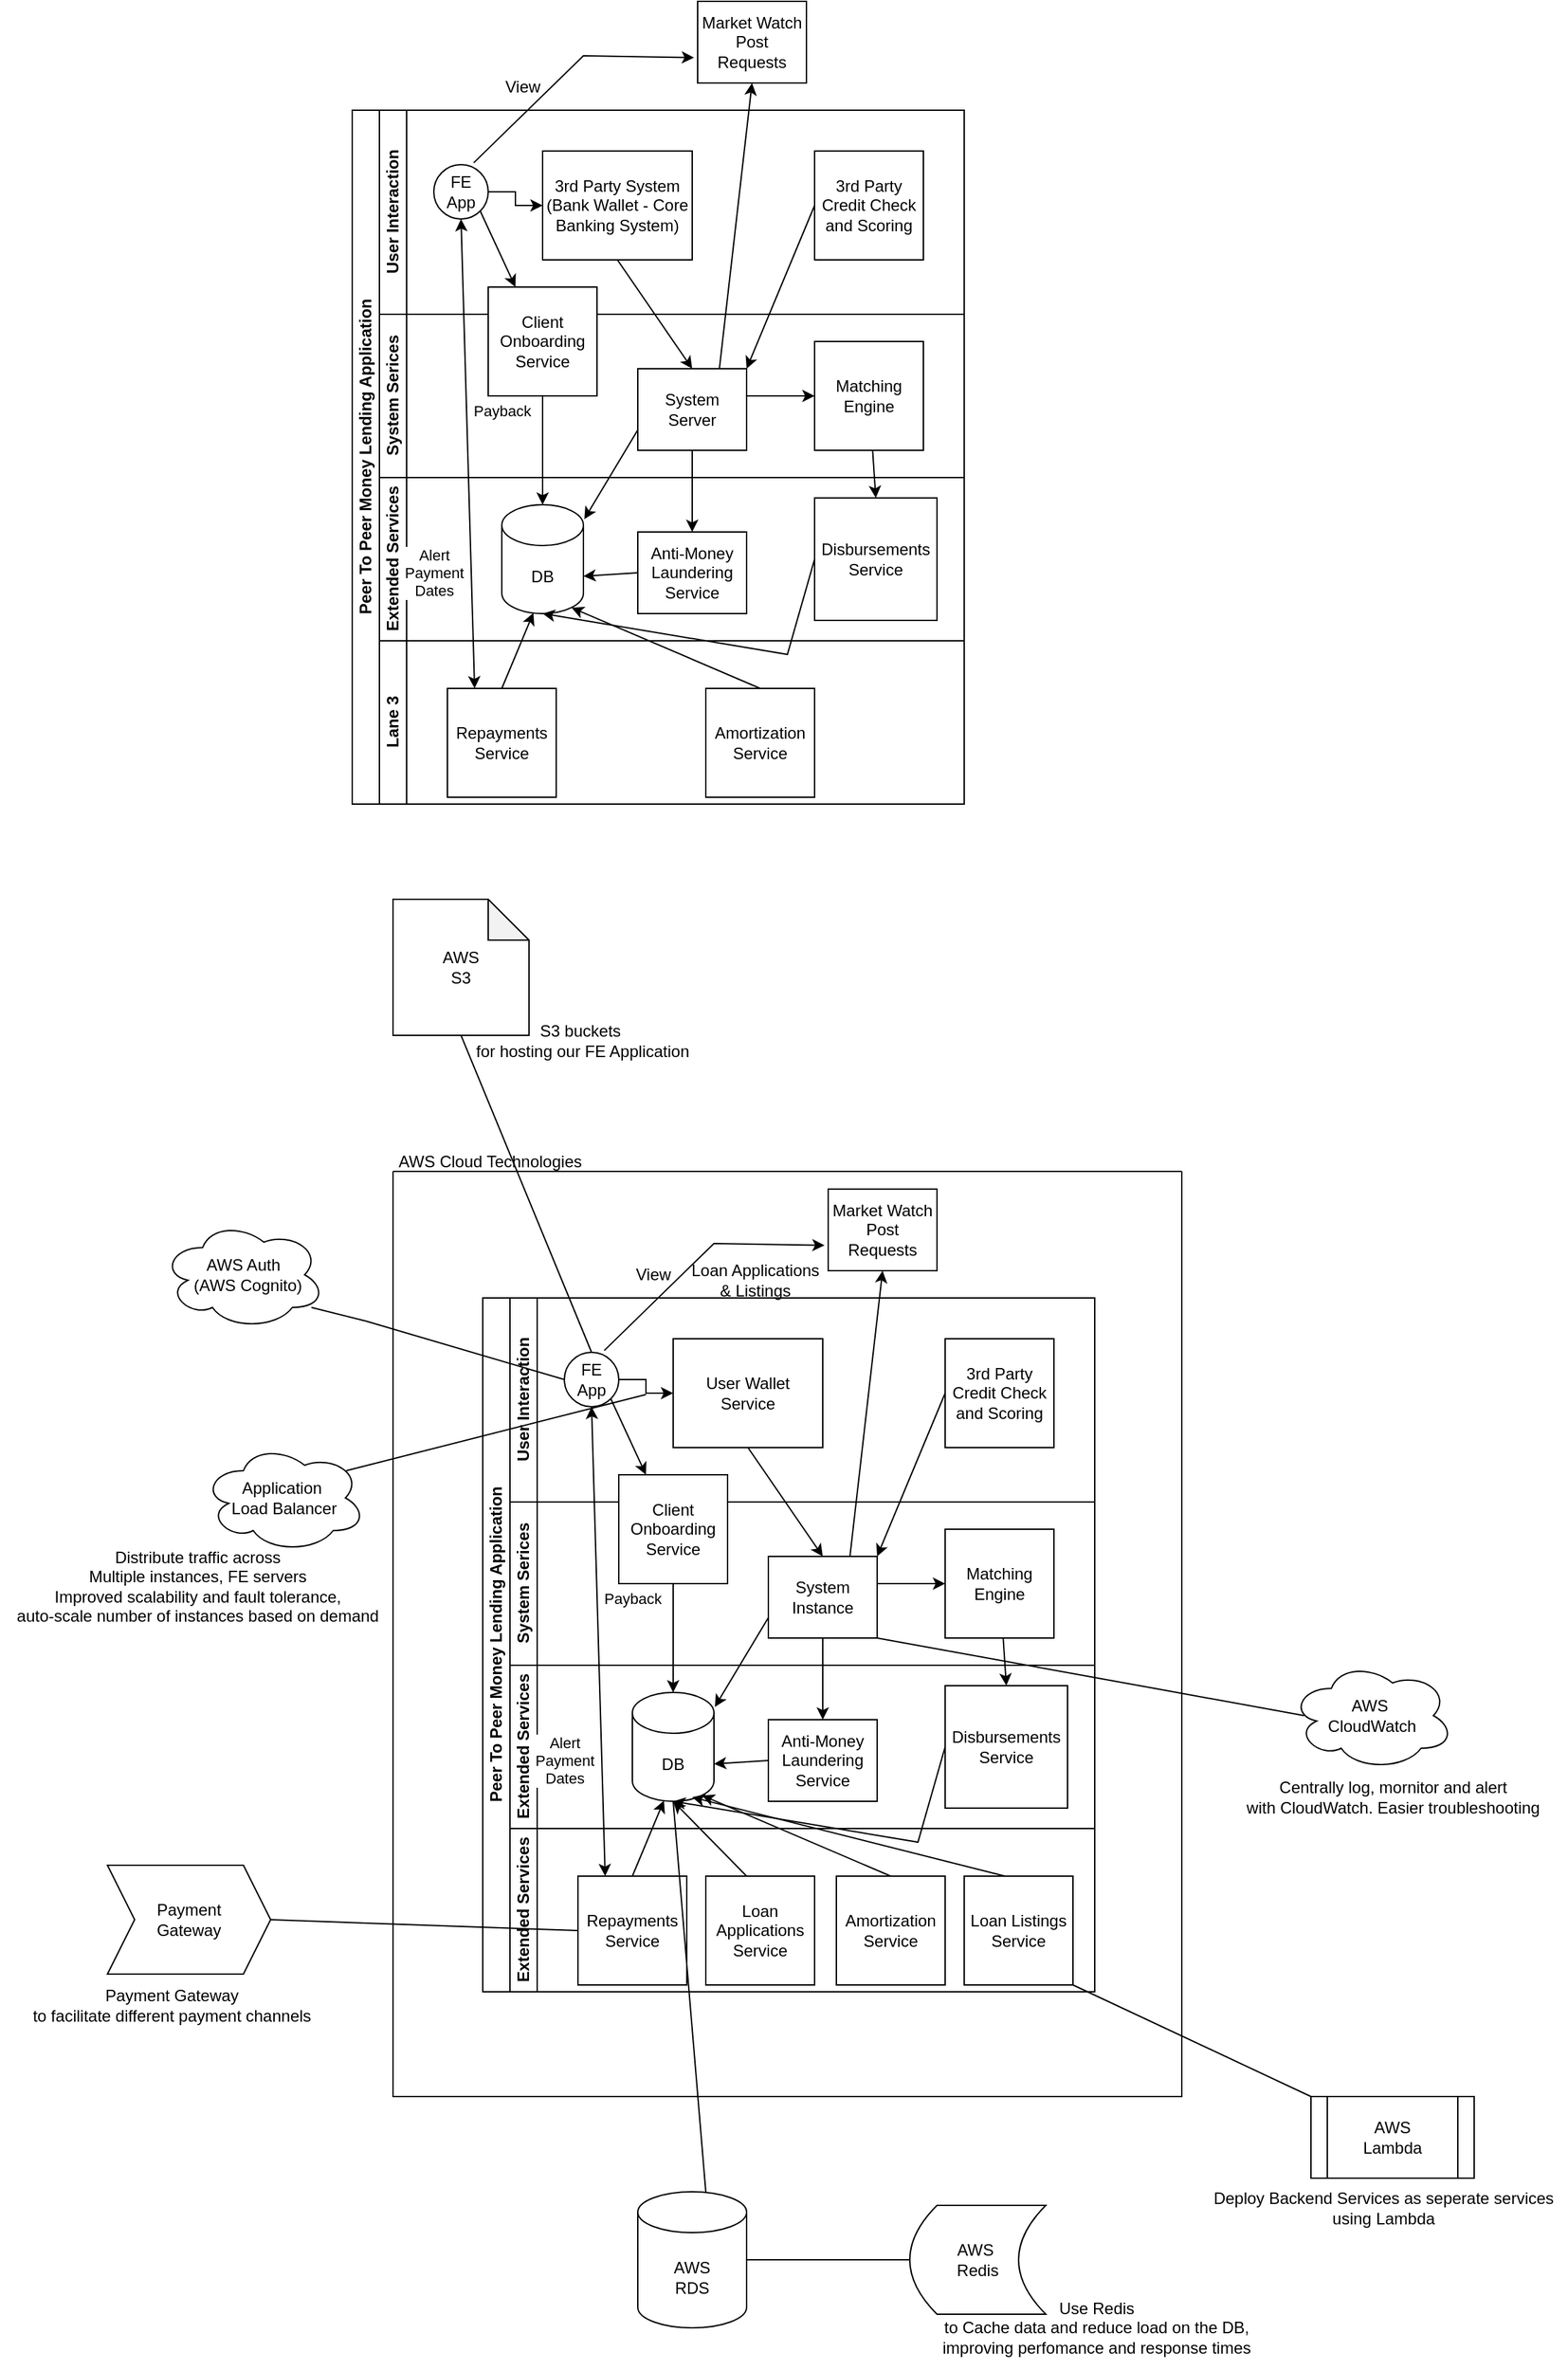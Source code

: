 <mxfile version="21.5.2" type="github">
  <diagram id="prtHgNgQTEPvFCAcTncT" name="Page-1">
    <mxGraphModel dx="1917" dy="641" grid="1" gridSize="10" guides="1" tooltips="1" connect="1" arrows="1" fold="1" page="1" pageScale="1" pageWidth="827" pageHeight="1169" math="0" shadow="0">
      <root>
        <mxCell id="0" />
        <mxCell id="1" parent="0" />
        <mxCell id="dNxyNK7c78bLwvsdeMH5-19" value="Peer To Peer Money Lending Application" style="swimlane;html=1;childLayout=stackLayout;resizeParent=1;resizeParentMax=0;horizontal=0;startSize=20;horizontalStack=0;" parent="1" vertex="1">
          <mxGeometry x="120" y="120" width="450" height="510" as="geometry" />
        </mxCell>
        <mxCell id="dNxyNK7c78bLwvsdeMH5-20" value="User Interaction" style="swimlane;html=1;startSize=20;horizontal=0;" parent="dNxyNK7c78bLwvsdeMH5-19" vertex="1">
          <mxGeometry x="20" width="430" height="150" as="geometry">
            <mxRectangle x="20" width="430" height="30" as="alternateBounds" />
          </mxGeometry>
        </mxCell>
        <mxCell id="dNxyNK7c78bLwvsdeMH5-25" value="" style="edgeStyle=orthogonalEdgeStyle;rounded=0;orthogonalLoop=1;jettySize=auto;html=1;" parent="dNxyNK7c78bLwvsdeMH5-20" source="dNxyNK7c78bLwvsdeMH5-23" target="dNxyNK7c78bLwvsdeMH5-24" edge="1">
          <mxGeometry relative="1" as="geometry" />
        </mxCell>
        <mxCell id="dNxyNK7c78bLwvsdeMH5-23" value="FE&lt;br&gt;App" style="ellipse;whiteSpace=wrap;html=1;" parent="dNxyNK7c78bLwvsdeMH5-20" vertex="1">
          <mxGeometry x="40" y="40" width="40" height="40" as="geometry" />
        </mxCell>
        <mxCell id="dNxyNK7c78bLwvsdeMH5-24" value="3rd Party System (Bank Wallet - Core Banking System)" style="rounded=0;whiteSpace=wrap;html=1;fontFamily=Helvetica;fontSize=12;fontColor=#000000;align=center;" parent="dNxyNK7c78bLwvsdeMH5-20" vertex="1">
          <mxGeometry x="120" y="30" width="110" height="80" as="geometry" />
        </mxCell>
        <mxCell id="m8UpaGy_HR4XhSaPoXqb-14" value="3rd Party Credit Check and Scoring" style="whiteSpace=wrap;html=1;aspect=fixed;" vertex="1" parent="dNxyNK7c78bLwvsdeMH5-20">
          <mxGeometry x="320" y="30" width="80" height="80" as="geometry" />
        </mxCell>
        <mxCell id="dNxyNK7c78bLwvsdeMH5-21" value="System Serices" style="swimlane;html=1;startSize=20;horizontal=0;" parent="dNxyNK7c78bLwvsdeMH5-19" vertex="1">
          <mxGeometry x="20" y="150" width="430" height="120" as="geometry" />
        </mxCell>
        <mxCell id="dNxyNK7c78bLwvsdeMH5-26" value="System Server" style="rounded=0;whiteSpace=wrap;html=1;fontFamily=Helvetica;fontSize=12;fontColor=#000000;align=center;" parent="dNxyNK7c78bLwvsdeMH5-21" vertex="1">
          <mxGeometry x="190" y="40" width="80" height="60" as="geometry" />
        </mxCell>
        <mxCell id="m8UpaGy_HR4XhSaPoXqb-17" value="Matching Engine" style="whiteSpace=wrap;html=1;aspect=fixed;" vertex="1" parent="dNxyNK7c78bLwvsdeMH5-21">
          <mxGeometry x="320" y="20" width="80" height="80" as="geometry" />
        </mxCell>
        <mxCell id="m8UpaGy_HR4XhSaPoXqb-18" value="" style="endArrow=classic;html=1;rounded=0;entryX=0;entryY=0.5;entryDx=0;entryDy=0;" edge="1" parent="dNxyNK7c78bLwvsdeMH5-21" target="m8UpaGy_HR4XhSaPoXqb-17">
          <mxGeometry width="50" height="50" relative="1" as="geometry">
            <mxPoint x="270" y="60" as="sourcePoint" />
            <mxPoint x="320" y="10" as="targetPoint" />
          </mxGeometry>
        </mxCell>
        <mxCell id="m8UpaGy_HR4XhSaPoXqb-35" value="Client Onboarding&lt;br&gt;Service" style="whiteSpace=wrap;html=1;aspect=fixed;" vertex="1" parent="dNxyNK7c78bLwvsdeMH5-21">
          <mxGeometry x="80" y="-20" width="80" height="80" as="geometry" />
        </mxCell>
        <mxCell id="m8UpaGy_HR4XhSaPoXqb-1" value="Extended Services" style="swimlane;html=1;startSize=20;horizontal=0;" vertex="1" parent="dNxyNK7c78bLwvsdeMH5-19">
          <mxGeometry x="20" y="270" width="430" height="120" as="geometry" />
        </mxCell>
        <mxCell id="m8UpaGy_HR4XhSaPoXqb-3" value="Anti-Money Laundering Service" style="rounded=0;whiteSpace=wrap;html=1;fontFamily=Helvetica;fontSize=12;fontColor=#000000;align=center;" vertex="1" parent="m8UpaGy_HR4XhSaPoXqb-1">
          <mxGeometry x="190" y="40" width="80" height="60" as="geometry" />
        </mxCell>
        <mxCell id="m8UpaGy_HR4XhSaPoXqb-12" value="DB" style="shape=cylinder3;whiteSpace=wrap;html=1;boundedLbl=1;backgroundOutline=1;size=15;" vertex="1" parent="m8UpaGy_HR4XhSaPoXqb-1">
          <mxGeometry x="90" y="20" width="60" height="80" as="geometry" />
        </mxCell>
        <mxCell id="m8UpaGy_HR4XhSaPoXqb-22" value="Disbursements&lt;br&gt;Service" style="whiteSpace=wrap;html=1;aspect=fixed;" vertex="1" parent="m8UpaGy_HR4XhSaPoXqb-1">
          <mxGeometry x="320" y="15" width="90" height="90" as="geometry" />
        </mxCell>
        <mxCell id="m8UpaGy_HR4XhSaPoXqb-26" value="" style="endArrow=classic;html=1;rounded=0;exitX=0;exitY=0.5;exitDx=0;exitDy=0;entryX=1;entryY=0;entryDx=0;entryDy=52.5;entryPerimeter=0;" edge="1" parent="m8UpaGy_HR4XhSaPoXqb-1" source="m8UpaGy_HR4XhSaPoXqb-3" target="m8UpaGy_HR4XhSaPoXqb-12">
          <mxGeometry width="50" height="50" relative="1" as="geometry">
            <mxPoint x="120" as="sourcePoint" />
            <mxPoint x="170" y="-50" as="targetPoint" />
          </mxGeometry>
        </mxCell>
        <mxCell id="m8UpaGy_HR4XhSaPoXqb-27" value="" style="endArrow=classic;html=1;rounded=0;exitX=0;exitY=0.5;exitDx=0;exitDy=0;entryX=0.5;entryY=1;entryDx=0;entryDy=0;entryPerimeter=0;" edge="1" parent="m8UpaGy_HR4XhSaPoXqb-1" source="m8UpaGy_HR4XhSaPoXqb-22" target="m8UpaGy_HR4XhSaPoXqb-12">
          <mxGeometry width="50" height="50" relative="1" as="geometry">
            <mxPoint x="370" y="180" as="sourcePoint" />
            <mxPoint x="420" y="130" as="targetPoint" />
            <Array as="points">
              <mxPoint x="300" y="130" />
            </Array>
          </mxGeometry>
        </mxCell>
        <mxCell id="dNxyNK7c78bLwvsdeMH5-22" value="Lane 3" style="swimlane;html=1;startSize=20;horizontal=0;" parent="dNxyNK7c78bLwvsdeMH5-19" vertex="1">
          <mxGeometry x="20" y="390" width="430" height="120" as="geometry" />
        </mxCell>
        <mxCell id="m8UpaGy_HR4XhSaPoXqb-24" value="Amortization&lt;br&gt;Service" style="whiteSpace=wrap;html=1;aspect=fixed;" vertex="1" parent="dNxyNK7c78bLwvsdeMH5-22">
          <mxGeometry x="240" y="35" width="80" height="80" as="geometry" />
        </mxCell>
        <mxCell id="m8UpaGy_HR4XhSaPoXqb-29" value="Repayments&lt;br&gt;Service" style="whiteSpace=wrap;html=1;aspect=fixed;" vertex="1" parent="dNxyNK7c78bLwvsdeMH5-22">
          <mxGeometry x="50" y="35" width="80" height="80" as="geometry" />
        </mxCell>
        <mxCell id="m8UpaGy_HR4XhSaPoXqb-13" value="" style="endArrow=classic;html=1;rounded=0;exitX=0;exitY=0.75;exitDx=0;exitDy=0;entryX=1.011;entryY=0.133;entryDx=0;entryDy=0;entryPerimeter=0;" edge="1" parent="dNxyNK7c78bLwvsdeMH5-19" source="dNxyNK7c78bLwvsdeMH5-26" target="m8UpaGy_HR4XhSaPoXqb-12">
          <mxGeometry width="50" height="50" relative="1" as="geometry">
            <mxPoint x="280" y="350" as="sourcePoint" />
            <mxPoint x="330" y="300" as="targetPoint" />
          </mxGeometry>
        </mxCell>
        <mxCell id="m8UpaGy_HR4XhSaPoXqb-15" value="" style="endArrow=classic;html=1;rounded=0;exitX=0;exitY=0.5;exitDx=0;exitDy=0;entryX=1;entryY=0;entryDx=0;entryDy=0;" edge="1" parent="dNxyNK7c78bLwvsdeMH5-19" source="m8UpaGy_HR4XhSaPoXqb-14" target="dNxyNK7c78bLwvsdeMH5-26">
          <mxGeometry width="50" height="50" relative="1" as="geometry">
            <mxPoint x="280" y="170" as="sourcePoint" />
            <mxPoint x="330" y="120" as="targetPoint" />
          </mxGeometry>
        </mxCell>
        <mxCell id="m8UpaGy_HR4XhSaPoXqb-20" value="" style="endArrow=classic;html=1;rounded=0;exitX=0.5;exitY=1;exitDx=0;exitDy=0;entryX=0.5;entryY=0;entryDx=0;entryDy=0;" edge="1" parent="dNxyNK7c78bLwvsdeMH5-19" source="dNxyNK7c78bLwvsdeMH5-24" target="dNxyNK7c78bLwvsdeMH5-26">
          <mxGeometry width="50" height="50" relative="1" as="geometry">
            <mxPoint x="130" y="220" as="sourcePoint" />
            <mxPoint x="180" y="170" as="targetPoint" />
          </mxGeometry>
        </mxCell>
        <mxCell id="m8UpaGy_HR4XhSaPoXqb-21" value="" style="endArrow=classic;html=1;rounded=0;exitX=0.5;exitY=1;exitDx=0;exitDy=0;entryX=0.5;entryY=0;entryDx=0;entryDy=0;" edge="1" parent="dNxyNK7c78bLwvsdeMH5-19" source="dNxyNK7c78bLwvsdeMH5-26" target="m8UpaGy_HR4XhSaPoXqb-3">
          <mxGeometry width="50" height="50" relative="1" as="geometry">
            <mxPoint x="140" y="270" as="sourcePoint" />
            <mxPoint x="190" y="220" as="targetPoint" />
          </mxGeometry>
        </mxCell>
        <mxCell id="m8UpaGy_HR4XhSaPoXqb-23" value="" style="endArrow=classic;html=1;rounded=0;entryX=0.5;entryY=0;entryDx=0;entryDy=0;" edge="1" parent="dNxyNK7c78bLwvsdeMH5-19" source="m8UpaGy_HR4XhSaPoXqb-17" target="m8UpaGy_HR4XhSaPoXqb-22">
          <mxGeometry width="50" height="50" relative="1" as="geometry">
            <mxPoint x="380" y="254" as="sourcePoint" />
            <mxPoint x="190" y="224" as="targetPoint" />
          </mxGeometry>
        </mxCell>
        <mxCell id="m8UpaGy_HR4XhSaPoXqb-25" value="" style="endArrow=classic;html=1;rounded=0;exitX=0.5;exitY=0;exitDx=0;exitDy=0;entryX=0.855;entryY=1;entryDx=0;entryDy=-4.35;entryPerimeter=0;" edge="1" parent="dNxyNK7c78bLwvsdeMH5-19" source="m8UpaGy_HR4XhSaPoXqb-24" target="m8UpaGy_HR4XhSaPoXqb-12">
          <mxGeometry width="50" height="50" relative="1" as="geometry">
            <mxPoint x="140" y="270" as="sourcePoint" />
            <mxPoint x="190" y="220" as="targetPoint" />
          </mxGeometry>
        </mxCell>
        <mxCell id="m8UpaGy_HR4XhSaPoXqb-30" value="" style="endArrow=classic;startArrow=classic;html=1;rounded=0;entryX=0.5;entryY=1;entryDx=0;entryDy=0;exitX=0.25;exitY=0;exitDx=0;exitDy=0;" edge="1" parent="dNxyNK7c78bLwvsdeMH5-19" source="m8UpaGy_HR4XhSaPoXqb-29" target="dNxyNK7c78bLwvsdeMH5-23">
          <mxGeometry width="50" height="50" relative="1" as="geometry">
            <mxPoint x="140" y="270" as="sourcePoint" />
            <mxPoint x="190" y="220" as="targetPoint" />
          </mxGeometry>
        </mxCell>
        <mxCell id="m8UpaGy_HR4XhSaPoXqb-33" value="Payback" style="edgeLabel;html=1;align=center;verticalAlign=middle;resizable=0;points=[];" vertex="1" connectable="0" parent="m8UpaGy_HR4XhSaPoXqb-30">
          <mxGeometry x="0.18" y="1" relative="1" as="geometry">
            <mxPoint x="27" y="-1" as="offset" />
          </mxGeometry>
        </mxCell>
        <mxCell id="m8UpaGy_HR4XhSaPoXqb-34" value="Alert&lt;br&gt;Payment&lt;br&gt;Dates" style="edgeLabel;html=1;align=center;verticalAlign=middle;resizable=0;points=[];" vertex="1" connectable="0" parent="m8UpaGy_HR4XhSaPoXqb-30">
          <mxGeometry x="0.037" relative="1" as="geometry">
            <mxPoint x="-25" y="94" as="offset" />
          </mxGeometry>
        </mxCell>
        <mxCell id="m8UpaGy_HR4XhSaPoXqb-31" value="" style="endArrow=classic;html=1;rounded=0;exitX=0.5;exitY=0;exitDx=0;exitDy=0;entryX=0.387;entryY=0.993;entryDx=0;entryDy=0;entryPerimeter=0;" edge="1" parent="dNxyNK7c78bLwvsdeMH5-19" source="m8UpaGy_HR4XhSaPoXqb-29" target="m8UpaGy_HR4XhSaPoXqb-12">
          <mxGeometry width="50" height="50" relative="1" as="geometry">
            <mxPoint x="140" y="270" as="sourcePoint" />
            <mxPoint x="130" y="380" as="targetPoint" />
          </mxGeometry>
        </mxCell>
        <mxCell id="m8UpaGy_HR4XhSaPoXqb-36" value="" style="endArrow=classic;html=1;rounded=0;entryX=0.5;entryY=0;entryDx=0;entryDy=0;entryPerimeter=0;exitX=0.5;exitY=1;exitDx=0;exitDy=0;" edge="1" parent="dNxyNK7c78bLwvsdeMH5-19" source="m8UpaGy_HR4XhSaPoXqb-35" target="m8UpaGy_HR4XhSaPoXqb-12">
          <mxGeometry width="50" height="50" relative="1" as="geometry">
            <mxPoint x="90" y="270" as="sourcePoint" />
            <mxPoint x="140" y="220" as="targetPoint" />
          </mxGeometry>
        </mxCell>
        <mxCell id="m8UpaGy_HR4XhSaPoXqb-37" value="" style="endArrow=classic;html=1;rounded=0;exitX=1;exitY=1;exitDx=0;exitDy=0;entryX=0.25;entryY=0;entryDx=0;entryDy=0;" edge="1" parent="dNxyNK7c78bLwvsdeMH5-19" source="dNxyNK7c78bLwvsdeMH5-23" target="m8UpaGy_HR4XhSaPoXqb-35">
          <mxGeometry width="50" height="50" relative="1" as="geometry">
            <mxPoint x="90" y="270" as="sourcePoint" />
            <mxPoint x="140" y="220" as="targetPoint" />
          </mxGeometry>
        </mxCell>
        <mxCell id="dNxyNK7c78bLwvsdeMH5-30" value="Market Watch&lt;br&gt;Post Requests" style="rounded=0;whiteSpace=wrap;html=1;fontFamily=Helvetica;fontSize=12;fontColor=#000000;align=center;" parent="1" vertex="1">
          <mxGeometry x="374" y="40" width="80" height="60" as="geometry" />
        </mxCell>
        <mxCell id="m8UpaGy_HR4XhSaPoXqb-10" value="" style="endArrow=classic;html=1;rounded=0;exitX=0.733;exitY=-0.033;exitDx=0;exitDy=0;exitPerimeter=0;entryX=-0.033;entryY=0.689;entryDx=0;entryDy=0;entryPerimeter=0;" edge="1" parent="1" source="dNxyNK7c78bLwvsdeMH5-23" target="dNxyNK7c78bLwvsdeMH5-30">
          <mxGeometry width="50" height="50" relative="1" as="geometry">
            <mxPoint x="410" y="300" as="sourcePoint" />
            <mxPoint x="460" y="250" as="targetPoint" />
            <Array as="points">
              <mxPoint x="290" y="80" />
            </Array>
          </mxGeometry>
        </mxCell>
        <mxCell id="m8UpaGy_HR4XhSaPoXqb-16" value="" style="endArrow=classic;html=1;rounded=0;exitX=0.75;exitY=0;exitDx=0;exitDy=0;entryX=0.5;entryY=1;entryDx=0;entryDy=0;" edge="1" parent="1" source="dNxyNK7c78bLwvsdeMH5-26" target="dNxyNK7c78bLwvsdeMH5-30">
          <mxGeometry width="50" height="50" relative="1" as="geometry">
            <mxPoint x="400" y="290" as="sourcePoint" />
            <mxPoint x="450" y="240" as="targetPoint" />
          </mxGeometry>
        </mxCell>
        <mxCell id="m8UpaGy_HR4XhSaPoXqb-32" value="View" style="text;html=1;align=center;verticalAlign=middle;resizable=0;points=[];autosize=1;strokeColor=none;fillColor=none;rotation=0;" vertex="1" parent="1">
          <mxGeometry x="220" y="88" width="50" height="30" as="geometry" />
        </mxCell>
        <mxCell id="m8UpaGy_HR4XhSaPoXqb-39" value="Peer To Peer Money Lending Application" style="swimlane;html=1;childLayout=stackLayout;resizeParent=1;resizeParentMax=0;horizontal=0;startSize=20;horizontalStack=0;" vertex="1" parent="1">
          <mxGeometry x="216" y="993" width="450" height="510" as="geometry" />
        </mxCell>
        <mxCell id="m8UpaGy_HR4XhSaPoXqb-40" value="User Interaction" style="swimlane;html=1;startSize=20;horizontal=0;" vertex="1" parent="m8UpaGy_HR4XhSaPoXqb-39">
          <mxGeometry x="20" width="430" height="150" as="geometry">
            <mxRectangle x="20" width="430" height="30" as="alternateBounds" />
          </mxGeometry>
        </mxCell>
        <mxCell id="m8UpaGy_HR4XhSaPoXqb-41" value="" style="edgeStyle=orthogonalEdgeStyle;rounded=0;orthogonalLoop=1;jettySize=auto;html=1;" edge="1" parent="m8UpaGy_HR4XhSaPoXqb-40" source="m8UpaGy_HR4XhSaPoXqb-42" target="m8UpaGy_HR4XhSaPoXqb-43">
          <mxGeometry relative="1" as="geometry" />
        </mxCell>
        <mxCell id="m8UpaGy_HR4XhSaPoXqb-42" value="FE&lt;br&gt;App" style="ellipse;whiteSpace=wrap;html=1;" vertex="1" parent="m8UpaGy_HR4XhSaPoXqb-40">
          <mxGeometry x="40" y="40" width="40" height="40" as="geometry" />
        </mxCell>
        <mxCell id="m8UpaGy_HR4XhSaPoXqb-43" value="User Wallet &lt;br&gt;Service" style="rounded=0;whiteSpace=wrap;html=1;fontFamily=Helvetica;fontSize=12;fontColor=#000000;align=center;" vertex="1" parent="m8UpaGy_HR4XhSaPoXqb-40">
          <mxGeometry x="120" y="30" width="110" height="80" as="geometry" />
        </mxCell>
        <mxCell id="m8UpaGy_HR4XhSaPoXqb-44" value="3rd Party Credit Check and Scoring" style="whiteSpace=wrap;html=1;aspect=fixed;" vertex="1" parent="m8UpaGy_HR4XhSaPoXqb-40">
          <mxGeometry x="320" y="30" width="80" height="80" as="geometry" />
        </mxCell>
        <mxCell id="m8UpaGy_HR4XhSaPoXqb-45" value="System Serices" style="swimlane;html=1;startSize=20;horizontal=0;" vertex="1" parent="m8UpaGy_HR4XhSaPoXqb-39">
          <mxGeometry x="20" y="150" width="430" height="120" as="geometry" />
        </mxCell>
        <mxCell id="m8UpaGy_HR4XhSaPoXqb-46" value="System Instance" style="rounded=0;whiteSpace=wrap;html=1;fontFamily=Helvetica;fontSize=12;fontColor=#000000;align=center;" vertex="1" parent="m8UpaGy_HR4XhSaPoXqb-45">
          <mxGeometry x="190" y="40" width="80" height="60" as="geometry" />
        </mxCell>
        <mxCell id="m8UpaGy_HR4XhSaPoXqb-47" value="Matching Engine" style="whiteSpace=wrap;html=1;aspect=fixed;" vertex="1" parent="m8UpaGy_HR4XhSaPoXqb-45">
          <mxGeometry x="320" y="20" width="80" height="80" as="geometry" />
        </mxCell>
        <mxCell id="m8UpaGy_HR4XhSaPoXqb-48" value="" style="endArrow=classic;html=1;rounded=0;entryX=0;entryY=0.5;entryDx=0;entryDy=0;" edge="1" parent="m8UpaGy_HR4XhSaPoXqb-45" target="m8UpaGy_HR4XhSaPoXqb-47">
          <mxGeometry width="50" height="50" relative="1" as="geometry">
            <mxPoint x="270" y="60" as="sourcePoint" />
            <mxPoint x="320" y="10" as="targetPoint" />
          </mxGeometry>
        </mxCell>
        <mxCell id="m8UpaGy_HR4XhSaPoXqb-49" value="Client Onboarding&lt;br&gt;Service" style="whiteSpace=wrap;html=1;aspect=fixed;" vertex="1" parent="m8UpaGy_HR4XhSaPoXqb-45">
          <mxGeometry x="80" y="-20" width="80" height="80" as="geometry" />
        </mxCell>
        <mxCell id="m8UpaGy_HR4XhSaPoXqb-50" value="Extended Services" style="swimlane;html=1;startSize=20;horizontal=0;" vertex="1" parent="m8UpaGy_HR4XhSaPoXqb-39">
          <mxGeometry x="20" y="270" width="430" height="120" as="geometry" />
        </mxCell>
        <mxCell id="m8UpaGy_HR4XhSaPoXqb-51" value="Anti-Money Laundering Service" style="rounded=0;whiteSpace=wrap;html=1;fontFamily=Helvetica;fontSize=12;fontColor=#000000;align=center;" vertex="1" parent="m8UpaGy_HR4XhSaPoXqb-50">
          <mxGeometry x="190" y="40" width="80" height="60" as="geometry" />
        </mxCell>
        <mxCell id="m8UpaGy_HR4XhSaPoXqb-52" value="DB" style="shape=cylinder3;whiteSpace=wrap;html=1;boundedLbl=1;backgroundOutline=1;size=15;" vertex="1" parent="m8UpaGy_HR4XhSaPoXqb-50">
          <mxGeometry x="90" y="20" width="60" height="80" as="geometry" />
        </mxCell>
        <mxCell id="m8UpaGy_HR4XhSaPoXqb-53" value="Disbursements&lt;br&gt;Service" style="whiteSpace=wrap;html=1;aspect=fixed;" vertex="1" parent="m8UpaGy_HR4XhSaPoXqb-50">
          <mxGeometry x="320" y="15" width="90" height="90" as="geometry" />
        </mxCell>
        <mxCell id="m8UpaGy_HR4XhSaPoXqb-54" value="" style="endArrow=classic;html=1;rounded=0;exitX=0;exitY=0.5;exitDx=0;exitDy=0;entryX=1;entryY=0;entryDx=0;entryDy=52.5;entryPerimeter=0;" edge="1" parent="m8UpaGy_HR4XhSaPoXqb-50" source="m8UpaGy_HR4XhSaPoXqb-51" target="m8UpaGy_HR4XhSaPoXqb-52">
          <mxGeometry width="50" height="50" relative="1" as="geometry">
            <mxPoint x="120" as="sourcePoint" />
            <mxPoint x="170" y="-50" as="targetPoint" />
          </mxGeometry>
        </mxCell>
        <mxCell id="m8UpaGy_HR4XhSaPoXqb-55" value="" style="endArrow=classic;html=1;rounded=0;exitX=0;exitY=0.5;exitDx=0;exitDy=0;entryX=0.5;entryY=1;entryDx=0;entryDy=0;entryPerimeter=0;" edge="1" parent="m8UpaGy_HR4XhSaPoXqb-50" source="m8UpaGy_HR4XhSaPoXqb-53" target="m8UpaGy_HR4XhSaPoXqb-52">
          <mxGeometry width="50" height="50" relative="1" as="geometry">
            <mxPoint x="370" y="180" as="sourcePoint" />
            <mxPoint x="420" y="130" as="targetPoint" />
            <Array as="points">
              <mxPoint x="300" y="130" />
            </Array>
          </mxGeometry>
        </mxCell>
        <mxCell id="m8UpaGy_HR4XhSaPoXqb-56" value="Extended Services" style="swimlane;html=1;startSize=20;horizontal=0;" vertex="1" parent="m8UpaGy_HR4XhSaPoXqb-39">
          <mxGeometry x="20" y="390" width="430" height="120" as="geometry" />
        </mxCell>
        <mxCell id="m8UpaGy_HR4XhSaPoXqb-57" value="Amortization&lt;br&gt;Service" style="whiteSpace=wrap;html=1;aspect=fixed;" vertex="1" parent="m8UpaGy_HR4XhSaPoXqb-56">
          <mxGeometry x="240" y="35" width="80" height="80" as="geometry" />
        </mxCell>
        <mxCell id="m8UpaGy_HR4XhSaPoXqb-58" value="Repayments&lt;br&gt;Service" style="whiteSpace=wrap;html=1;aspect=fixed;" vertex="1" parent="m8UpaGy_HR4XhSaPoXqb-56">
          <mxGeometry x="50" y="35" width="80" height="80" as="geometry" />
        </mxCell>
        <mxCell id="m8UpaGy_HR4XhSaPoXqb-59" value="" style="endArrow=classic;html=1;rounded=0;exitX=0;exitY=0.75;exitDx=0;exitDy=0;entryX=1.011;entryY=0.133;entryDx=0;entryDy=0;entryPerimeter=0;" edge="1" parent="m8UpaGy_HR4XhSaPoXqb-39" source="m8UpaGy_HR4XhSaPoXqb-46" target="m8UpaGy_HR4XhSaPoXqb-52">
          <mxGeometry width="50" height="50" relative="1" as="geometry">
            <mxPoint x="280" y="350" as="sourcePoint" />
            <mxPoint x="330" y="300" as="targetPoint" />
          </mxGeometry>
        </mxCell>
        <mxCell id="m8UpaGy_HR4XhSaPoXqb-60" value="" style="endArrow=classic;html=1;rounded=0;exitX=0;exitY=0.5;exitDx=0;exitDy=0;entryX=1;entryY=0;entryDx=0;entryDy=0;" edge="1" parent="m8UpaGy_HR4XhSaPoXqb-39" source="m8UpaGy_HR4XhSaPoXqb-44" target="m8UpaGy_HR4XhSaPoXqb-46">
          <mxGeometry width="50" height="50" relative="1" as="geometry">
            <mxPoint x="280" y="170" as="sourcePoint" />
            <mxPoint x="330" y="120" as="targetPoint" />
          </mxGeometry>
        </mxCell>
        <mxCell id="m8UpaGy_HR4XhSaPoXqb-61" value="" style="endArrow=classic;html=1;rounded=0;exitX=0.5;exitY=1;exitDx=0;exitDy=0;entryX=0.5;entryY=0;entryDx=0;entryDy=0;" edge="1" parent="m8UpaGy_HR4XhSaPoXqb-39" source="m8UpaGy_HR4XhSaPoXqb-43" target="m8UpaGy_HR4XhSaPoXqb-46">
          <mxGeometry width="50" height="50" relative="1" as="geometry">
            <mxPoint x="130" y="220" as="sourcePoint" />
            <mxPoint x="180" y="170" as="targetPoint" />
          </mxGeometry>
        </mxCell>
        <mxCell id="m8UpaGy_HR4XhSaPoXqb-62" value="" style="endArrow=classic;html=1;rounded=0;exitX=0.5;exitY=1;exitDx=0;exitDy=0;entryX=0.5;entryY=0;entryDx=0;entryDy=0;" edge="1" parent="m8UpaGy_HR4XhSaPoXqb-39" source="m8UpaGy_HR4XhSaPoXqb-46" target="m8UpaGy_HR4XhSaPoXqb-51">
          <mxGeometry width="50" height="50" relative="1" as="geometry">
            <mxPoint x="140" y="270" as="sourcePoint" />
            <mxPoint x="190" y="220" as="targetPoint" />
          </mxGeometry>
        </mxCell>
        <mxCell id="m8UpaGy_HR4XhSaPoXqb-63" value="" style="endArrow=classic;html=1;rounded=0;entryX=0.5;entryY=0;entryDx=0;entryDy=0;" edge="1" parent="m8UpaGy_HR4XhSaPoXqb-39" source="m8UpaGy_HR4XhSaPoXqb-47" target="m8UpaGy_HR4XhSaPoXqb-53">
          <mxGeometry width="50" height="50" relative="1" as="geometry">
            <mxPoint x="380" y="254" as="sourcePoint" />
            <mxPoint x="190" y="224" as="targetPoint" />
          </mxGeometry>
        </mxCell>
        <mxCell id="m8UpaGy_HR4XhSaPoXqb-64" value="" style="endArrow=classic;html=1;rounded=0;exitX=0.5;exitY=0;exitDx=0;exitDy=0;entryX=0.855;entryY=1;entryDx=0;entryDy=-4.35;entryPerimeter=0;" edge="1" parent="m8UpaGy_HR4XhSaPoXqb-39" source="m8UpaGy_HR4XhSaPoXqb-57" target="m8UpaGy_HR4XhSaPoXqb-52">
          <mxGeometry width="50" height="50" relative="1" as="geometry">
            <mxPoint x="140" y="270" as="sourcePoint" />
            <mxPoint x="190" y="220" as="targetPoint" />
          </mxGeometry>
        </mxCell>
        <mxCell id="m8UpaGy_HR4XhSaPoXqb-65" value="" style="endArrow=classic;startArrow=classic;html=1;rounded=0;entryX=0.5;entryY=1;entryDx=0;entryDy=0;exitX=0.25;exitY=0;exitDx=0;exitDy=0;" edge="1" parent="m8UpaGy_HR4XhSaPoXqb-39" source="m8UpaGy_HR4XhSaPoXqb-58" target="m8UpaGy_HR4XhSaPoXqb-42">
          <mxGeometry width="50" height="50" relative="1" as="geometry">
            <mxPoint x="140" y="270" as="sourcePoint" />
            <mxPoint x="190" y="220" as="targetPoint" />
          </mxGeometry>
        </mxCell>
        <mxCell id="m8UpaGy_HR4XhSaPoXqb-66" value="Payback" style="edgeLabel;html=1;align=center;verticalAlign=middle;resizable=0;points=[];" vertex="1" connectable="0" parent="m8UpaGy_HR4XhSaPoXqb-65">
          <mxGeometry x="0.18" y="1" relative="1" as="geometry">
            <mxPoint x="27" y="-1" as="offset" />
          </mxGeometry>
        </mxCell>
        <mxCell id="m8UpaGy_HR4XhSaPoXqb-67" value="Alert&lt;br&gt;Payment&lt;br&gt;Dates" style="edgeLabel;html=1;align=center;verticalAlign=middle;resizable=0;points=[];" vertex="1" connectable="0" parent="m8UpaGy_HR4XhSaPoXqb-65">
          <mxGeometry x="0.037" relative="1" as="geometry">
            <mxPoint x="-25" y="94" as="offset" />
          </mxGeometry>
        </mxCell>
        <mxCell id="m8UpaGy_HR4XhSaPoXqb-68" value="" style="endArrow=classic;html=1;rounded=0;exitX=0.5;exitY=0;exitDx=0;exitDy=0;entryX=0.387;entryY=0.993;entryDx=0;entryDy=0;entryPerimeter=0;" edge="1" parent="m8UpaGy_HR4XhSaPoXqb-39" source="m8UpaGy_HR4XhSaPoXqb-58" target="m8UpaGy_HR4XhSaPoXqb-52">
          <mxGeometry width="50" height="50" relative="1" as="geometry">
            <mxPoint x="140" y="270" as="sourcePoint" />
            <mxPoint x="130" y="380" as="targetPoint" />
          </mxGeometry>
        </mxCell>
        <mxCell id="m8UpaGy_HR4XhSaPoXqb-69" value="" style="endArrow=classic;html=1;rounded=0;entryX=0.5;entryY=0;entryDx=0;entryDy=0;entryPerimeter=0;exitX=0.5;exitY=1;exitDx=0;exitDy=0;" edge="1" parent="m8UpaGy_HR4XhSaPoXqb-39" source="m8UpaGy_HR4XhSaPoXqb-49" target="m8UpaGy_HR4XhSaPoXqb-52">
          <mxGeometry width="50" height="50" relative="1" as="geometry">
            <mxPoint x="90" y="270" as="sourcePoint" />
            <mxPoint x="140" y="220" as="targetPoint" />
          </mxGeometry>
        </mxCell>
        <mxCell id="m8UpaGy_HR4XhSaPoXqb-70" value="" style="endArrow=classic;html=1;rounded=0;exitX=1;exitY=1;exitDx=0;exitDy=0;entryX=0.25;entryY=0;entryDx=0;entryDy=0;" edge="1" parent="m8UpaGy_HR4XhSaPoXqb-39" source="m8UpaGy_HR4XhSaPoXqb-42" target="m8UpaGy_HR4XhSaPoXqb-49">
          <mxGeometry width="50" height="50" relative="1" as="geometry">
            <mxPoint x="90" y="270" as="sourcePoint" />
            <mxPoint x="140" y="220" as="targetPoint" />
          </mxGeometry>
        </mxCell>
        <mxCell id="m8UpaGy_HR4XhSaPoXqb-71" value="Market Watch&lt;br&gt;Post Requests" style="rounded=0;whiteSpace=wrap;html=1;fontFamily=Helvetica;fontSize=12;fontColor=#000000;align=center;" vertex="1" parent="1">
          <mxGeometry x="470" y="913" width="80" height="60" as="geometry" />
        </mxCell>
        <mxCell id="m8UpaGy_HR4XhSaPoXqb-72" value="" style="endArrow=classic;html=1;rounded=0;exitX=0.733;exitY=-0.033;exitDx=0;exitDy=0;exitPerimeter=0;entryX=-0.033;entryY=0.689;entryDx=0;entryDy=0;entryPerimeter=0;" edge="1" source="m8UpaGy_HR4XhSaPoXqb-42" target="m8UpaGy_HR4XhSaPoXqb-71" parent="1">
          <mxGeometry width="50" height="50" relative="1" as="geometry">
            <mxPoint x="506" y="1173" as="sourcePoint" />
            <mxPoint x="556" y="1123" as="targetPoint" />
            <Array as="points">
              <mxPoint x="386" y="953" />
            </Array>
          </mxGeometry>
        </mxCell>
        <mxCell id="m8UpaGy_HR4XhSaPoXqb-73" value="" style="endArrow=classic;html=1;rounded=0;exitX=0.75;exitY=0;exitDx=0;exitDy=0;entryX=0.5;entryY=1;entryDx=0;entryDy=0;" edge="1" source="m8UpaGy_HR4XhSaPoXqb-46" target="m8UpaGy_HR4XhSaPoXqb-71" parent="1">
          <mxGeometry width="50" height="50" relative="1" as="geometry">
            <mxPoint x="496" y="1163" as="sourcePoint" />
            <mxPoint x="546" y="1113" as="targetPoint" />
          </mxGeometry>
        </mxCell>
        <mxCell id="m8UpaGy_HR4XhSaPoXqb-74" value="View" style="text;html=1;align=center;verticalAlign=middle;resizable=0;points=[];autosize=1;strokeColor=none;fillColor=none;rotation=0;" vertex="1" parent="1">
          <mxGeometry x="316" y="961" width="50" height="30" as="geometry" />
        </mxCell>
        <mxCell id="m8UpaGy_HR4XhSaPoXqb-75" value="" style="swimlane;startSize=0;" vertex="1" parent="1">
          <mxGeometry x="150" y="900" width="580" height="680" as="geometry" />
        </mxCell>
        <mxCell id="m8UpaGy_HR4XhSaPoXqb-77" value="Loan Applications&lt;br&gt;&amp;amp; Listings" style="text;html=1;align=center;verticalAlign=middle;resizable=0;points=[];autosize=1;strokeColor=none;fillColor=none;" vertex="1" parent="m8UpaGy_HR4XhSaPoXqb-75">
          <mxGeometry x="206" y="60" width="120" height="40" as="geometry" />
        </mxCell>
        <mxCell id="m8UpaGy_HR4XhSaPoXqb-83" value="Loan Applications&lt;br&gt;Service" style="whiteSpace=wrap;html=1;aspect=fixed;" vertex="1" parent="m8UpaGy_HR4XhSaPoXqb-75">
          <mxGeometry x="230" y="518" width="80" height="80" as="geometry" />
        </mxCell>
        <mxCell id="m8UpaGy_HR4XhSaPoXqb-84" value="" style="endArrow=classic;html=1;rounded=0;entryX=0.5;entryY=1;entryDx=0;entryDy=0;entryPerimeter=0;" edge="1" parent="m8UpaGy_HR4XhSaPoXqb-75" target="m8UpaGy_HR4XhSaPoXqb-52">
          <mxGeometry width="50" height="50" relative="1" as="geometry">
            <mxPoint x="260" y="518" as="sourcePoint" />
            <mxPoint x="310" y="468" as="targetPoint" />
          </mxGeometry>
        </mxCell>
        <mxCell id="m8UpaGy_HR4XhSaPoXqb-85" value="Loan Listings Service" style="whiteSpace=wrap;html=1;aspect=fixed;" vertex="1" parent="m8UpaGy_HR4XhSaPoXqb-75">
          <mxGeometry x="420" y="518" width="80" height="80" as="geometry" />
        </mxCell>
        <mxCell id="m8UpaGy_HR4XhSaPoXqb-86" value="" style="endArrow=classic;html=1;rounded=0;" edge="1" parent="m8UpaGy_HR4XhSaPoXqb-75">
          <mxGeometry width="50" height="50" relative="1" as="geometry">
            <mxPoint x="450" y="518" as="sourcePoint" />
            <mxPoint x="220" y="460" as="targetPoint" />
          </mxGeometry>
        </mxCell>
        <mxCell id="m8UpaGy_HR4XhSaPoXqb-76" value="AWS Cloud Technologies" style="text;html=1;align=center;verticalAlign=middle;resizable=0;points=[];autosize=1;strokeColor=none;fillColor=none;" vertex="1" parent="1">
          <mxGeometry x="141" y="878" width="160" height="30" as="geometry" />
        </mxCell>
        <mxCell id="m8UpaGy_HR4XhSaPoXqb-78" value="Application&amp;nbsp;&lt;br&gt;Load Balancer" style="ellipse;shape=cloud;whiteSpace=wrap;html=1;" vertex="1" parent="1">
          <mxGeometry x="10" y="1100" width="120" height="80" as="geometry" />
        </mxCell>
        <mxCell id="m8UpaGy_HR4XhSaPoXqb-79" value="" style="endArrow=none;html=1;rounded=0;exitX=0.88;exitY=0.25;exitDx=0;exitDy=0;exitPerimeter=0;" edge="1" parent="1" source="m8UpaGy_HR4XhSaPoXqb-78">
          <mxGeometry width="50" height="50" relative="1" as="geometry">
            <mxPoint x="106" y="1124" as="sourcePoint" />
            <mxPoint x="336" y="1064" as="targetPoint" />
          </mxGeometry>
        </mxCell>
        <mxCell id="m8UpaGy_HR4XhSaPoXqb-80" value="Distribute traffic across&lt;br&gt;Multiple instances, FE servers&lt;br&gt;Improved scalability and fault tolerance,&lt;br&gt;auto-scale number of instances based on demand" style="text;html=1;align=center;verticalAlign=middle;resizable=0;points=[];autosize=1;strokeColor=none;fillColor=none;" vertex="1" parent="1">
          <mxGeometry x="-139" y="1170" width="290" height="70" as="geometry" />
        </mxCell>
        <mxCell id="m8UpaGy_HR4XhSaPoXqb-81" value="AWS Auth&lt;br&gt;&amp;nbsp; (AWS Cognito)" style="ellipse;shape=cloud;whiteSpace=wrap;html=1;" vertex="1" parent="1">
          <mxGeometry x="-20" y="936" width="120" height="80" as="geometry" />
        </mxCell>
        <mxCell id="m8UpaGy_HR4XhSaPoXqb-82" value="" style="endArrow=none;html=1;rounded=0;entryX=0;entryY=0.5;entryDx=0;entryDy=0;" edge="1" parent="1" target="m8UpaGy_HR4XhSaPoXqb-42">
          <mxGeometry width="50" height="50" relative="1" as="geometry">
            <mxPoint x="90" y="1000" as="sourcePoint" />
            <mxPoint x="430" y="1180" as="targetPoint" />
            <Array as="points">
              <mxPoint x="130" y="1010" />
            </Array>
          </mxGeometry>
        </mxCell>
        <mxCell id="m8UpaGy_HR4XhSaPoXqb-88" value="Payment &lt;br&gt;Gateway" style="shape=step;perimeter=stepPerimeter;whiteSpace=wrap;html=1;fixedSize=1;" vertex="1" parent="1">
          <mxGeometry x="-60" y="1410" width="120" height="80" as="geometry" />
        </mxCell>
        <mxCell id="m8UpaGy_HR4XhSaPoXqb-89" value="" style="endArrow=none;html=1;rounded=0;entryX=0;entryY=0.5;entryDx=0;entryDy=0;" edge="1" parent="1" target="m8UpaGy_HR4XhSaPoXqb-58">
          <mxGeometry width="50" height="50" relative="1" as="geometry">
            <mxPoint x="60" y="1450" as="sourcePoint" />
            <mxPoint x="110" y="1400" as="targetPoint" />
          </mxGeometry>
        </mxCell>
        <mxCell id="m8UpaGy_HR4XhSaPoXqb-90" value="Payment Gateway &lt;br&gt;to facilitate different payment channels" style="text;html=1;align=center;verticalAlign=middle;resizable=0;points=[];autosize=1;strokeColor=none;fillColor=none;" vertex="1" parent="1">
          <mxGeometry x="-128" y="1493" width="230" height="40" as="geometry" />
        </mxCell>
        <mxCell id="m8UpaGy_HR4XhSaPoXqb-91" value="AWS&lt;br&gt;RDS" style="shape=cylinder3;whiteSpace=wrap;html=1;boundedLbl=1;backgroundOutline=1;size=15;" vertex="1" parent="1">
          <mxGeometry x="330" y="1650" width="80" height="100" as="geometry" />
        </mxCell>
        <mxCell id="m8UpaGy_HR4XhSaPoXqb-92" value="" style="endArrow=none;html=1;rounded=0;entryX=0.5;entryY=1;entryDx=0;entryDy=0;entryPerimeter=0;" edge="1" parent="1" target="m8UpaGy_HR4XhSaPoXqb-52">
          <mxGeometry width="50" height="50" relative="1" as="geometry">
            <mxPoint x="380" y="1650" as="sourcePoint" />
            <mxPoint x="430" y="1620" as="targetPoint" />
          </mxGeometry>
        </mxCell>
        <mxCell id="m8UpaGy_HR4XhSaPoXqb-93" value="AWS&lt;br&gt;S3" style="shape=note;whiteSpace=wrap;html=1;backgroundOutline=1;darkOpacity=0.05;" vertex="1" parent="1">
          <mxGeometry x="150" y="700" width="100" height="100" as="geometry" />
        </mxCell>
        <mxCell id="m8UpaGy_HR4XhSaPoXqb-94" value="" style="endArrow=none;html=1;rounded=0;entryX=0.5;entryY=1;entryDx=0;entryDy=0;entryPerimeter=0;exitX=0.5;exitY=0;exitDx=0;exitDy=0;" edge="1" parent="1" source="m8UpaGy_HR4XhSaPoXqb-42" target="m8UpaGy_HR4XhSaPoXqb-93">
          <mxGeometry width="50" height="50" relative="1" as="geometry">
            <mxPoint x="230" y="878" as="sourcePoint" />
            <mxPoint x="280" y="828" as="targetPoint" />
          </mxGeometry>
        </mxCell>
        <mxCell id="m8UpaGy_HR4XhSaPoXqb-95" value="S3 buckets&amp;nbsp;&lt;br&gt;for hosting our FE Application" style="text;html=1;align=center;verticalAlign=middle;resizable=0;points=[];autosize=1;strokeColor=none;fillColor=none;" vertex="1" parent="1">
          <mxGeometry x="199" y="784" width="180" height="40" as="geometry" />
        </mxCell>
        <mxCell id="m8UpaGy_HR4XhSaPoXqb-96" value="AWS&amp;nbsp;&lt;br&gt;Redis" style="shape=dataStorage;whiteSpace=wrap;html=1;fixedSize=1;" vertex="1" parent="1">
          <mxGeometry x="530" y="1660" width="100" height="80" as="geometry" />
        </mxCell>
        <mxCell id="m8UpaGy_HR4XhSaPoXqb-97" value="" style="endArrow=none;html=1;rounded=0;entryX=0;entryY=0.5;entryDx=0;entryDy=0;exitX=1;exitY=0.5;exitDx=0;exitDy=0;exitPerimeter=0;" edge="1" parent="1" source="m8UpaGy_HR4XhSaPoXqb-91" target="m8UpaGy_HR4XhSaPoXqb-96">
          <mxGeometry width="50" height="50" relative="1" as="geometry">
            <mxPoint x="380" y="1650" as="sourcePoint" />
            <mxPoint x="430" y="1600" as="targetPoint" />
            <Array as="points" />
          </mxGeometry>
        </mxCell>
        <mxCell id="m8UpaGy_HR4XhSaPoXqb-98" value="Use Redis&lt;br&gt;to Cache data and reduce load on the DB,&lt;br&gt;improving perfomance and response times" style="text;html=1;align=center;verticalAlign=middle;resizable=0;points=[];autosize=1;strokeColor=none;fillColor=none;" vertex="1" parent="1">
          <mxGeometry x="542" y="1720" width="250" height="60" as="geometry" />
        </mxCell>
        <mxCell id="m8UpaGy_HR4XhSaPoXqb-99" value="AWS&amp;nbsp;&lt;br&gt;CloudWatch" style="ellipse;shape=cloud;whiteSpace=wrap;html=1;" vertex="1" parent="1">
          <mxGeometry x="810" y="1260" width="120" height="80" as="geometry" />
        </mxCell>
        <mxCell id="m8UpaGy_HR4XhSaPoXqb-100" value="" style="endArrow=none;html=1;rounded=0;entryX=1;entryY=1;entryDx=0;entryDy=0;exitX=0.083;exitY=0.5;exitDx=0;exitDy=0;exitPerimeter=0;" edge="1" parent="1" source="m8UpaGy_HR4XhSaPoXqb-99" target="m8UpaGy_HR4XhSaPoXqb-46">
          <mxGeometry width="50" height="50" relative="1" as="geometry">
            <mxPoint x="380" y="1310" as="sourcePoint" />
            <mxPoint x="430" y="1260" as="targetPoint" />
            <Array as="points">
              <mxPoint x="710" y="1280" />
            </Array>
          </mxGeometry>
        </mxCell>
        <mxCell id="m8UpaGy_HR4XhSaPoXqb-101" value="Centrally log, mornitor and alert&lt;br&gt;with CloudWatch. Easier troubleshooting" style="text;html=1;align=center;verticalAlign=middle;resizable=0;points=[];autosize=1;strokeColor=none;fillColor=none;" vertex="1" parent="1">
          <mxGeometry x="765" y="1340" width="240" height="40" as="geometry" />
        </mxCell>
        <mxCell id="m8UpaGy_HR4XhSaPoXqb-102" value="AWS&lt;br&gt;Lambda" style="shape=process;whiteSpace=wrap;html=1;backgroundOutline=1;" vertex="1" parent="1">
          <mxGeometry x="825" y="1580" width="120" height="60" as="geometry" />
        </mxCell>
        <mxCell id="m8UpaGy_HR4XhSaPoXqb-103" value="" style="endArrow=none;html=1;rounded=0;entryX=1;entryY=1;entryDx=0;entryDy=0;" edge="1" parent="1" target="m8UpaGy_HR4XhSaPoXqb-85">
          <mxGeometry width="50" height="50" relative="1" as="geometry">
            <mxPoint x="825" y="1580" as="sourcePoint" />
            <mxPoint x="875" y="1530" as="targetPoint" />
          </mxGeometry>
        </mxCell>
        <mxCell id="m8UpaGy_HR4XhSaPoXqb-104" value="Deploy Backend Services as seperate services&lt;br&gt;using Lambda" style="text;html=1;align=center;verticalAlign=middle;resizable=0;points=[];autosize=1;strokeColor=none;fillColor=none;" vertex="1" parent="1">
          <mxGeometry x="743" y="1642" width="270" height="40" as="geometry" />
        </mxCell>
      </root>
    </mxGraphModel>
  </diagram>
</mxfile>
